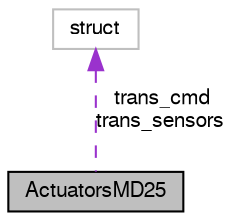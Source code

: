 digraph "ActuatorsMD25"
{
  edge [fontname="FreeSans",fontsize="10",labelfontname="FreeSans",labelfontsize="10"];
  node [fontname="FreeSans",fontsize="10",shape=record];
  Node1 [label="ActuatorsMD25",height=0.2,width=0.4,color="black", fillcolor="grey75", style="filled", fontcolor="black"];
  Node2 -> Node1 [dir="back",color="darkorchid3",fontsize="10",style="dashed",label=" trans_cmd\ntrans_sensors" ,fontname="FreeSans"];
  Node2 [label="struct",height=0.2,width=0.4,color="grey75", fillcolor="white", style="filled"];
}
